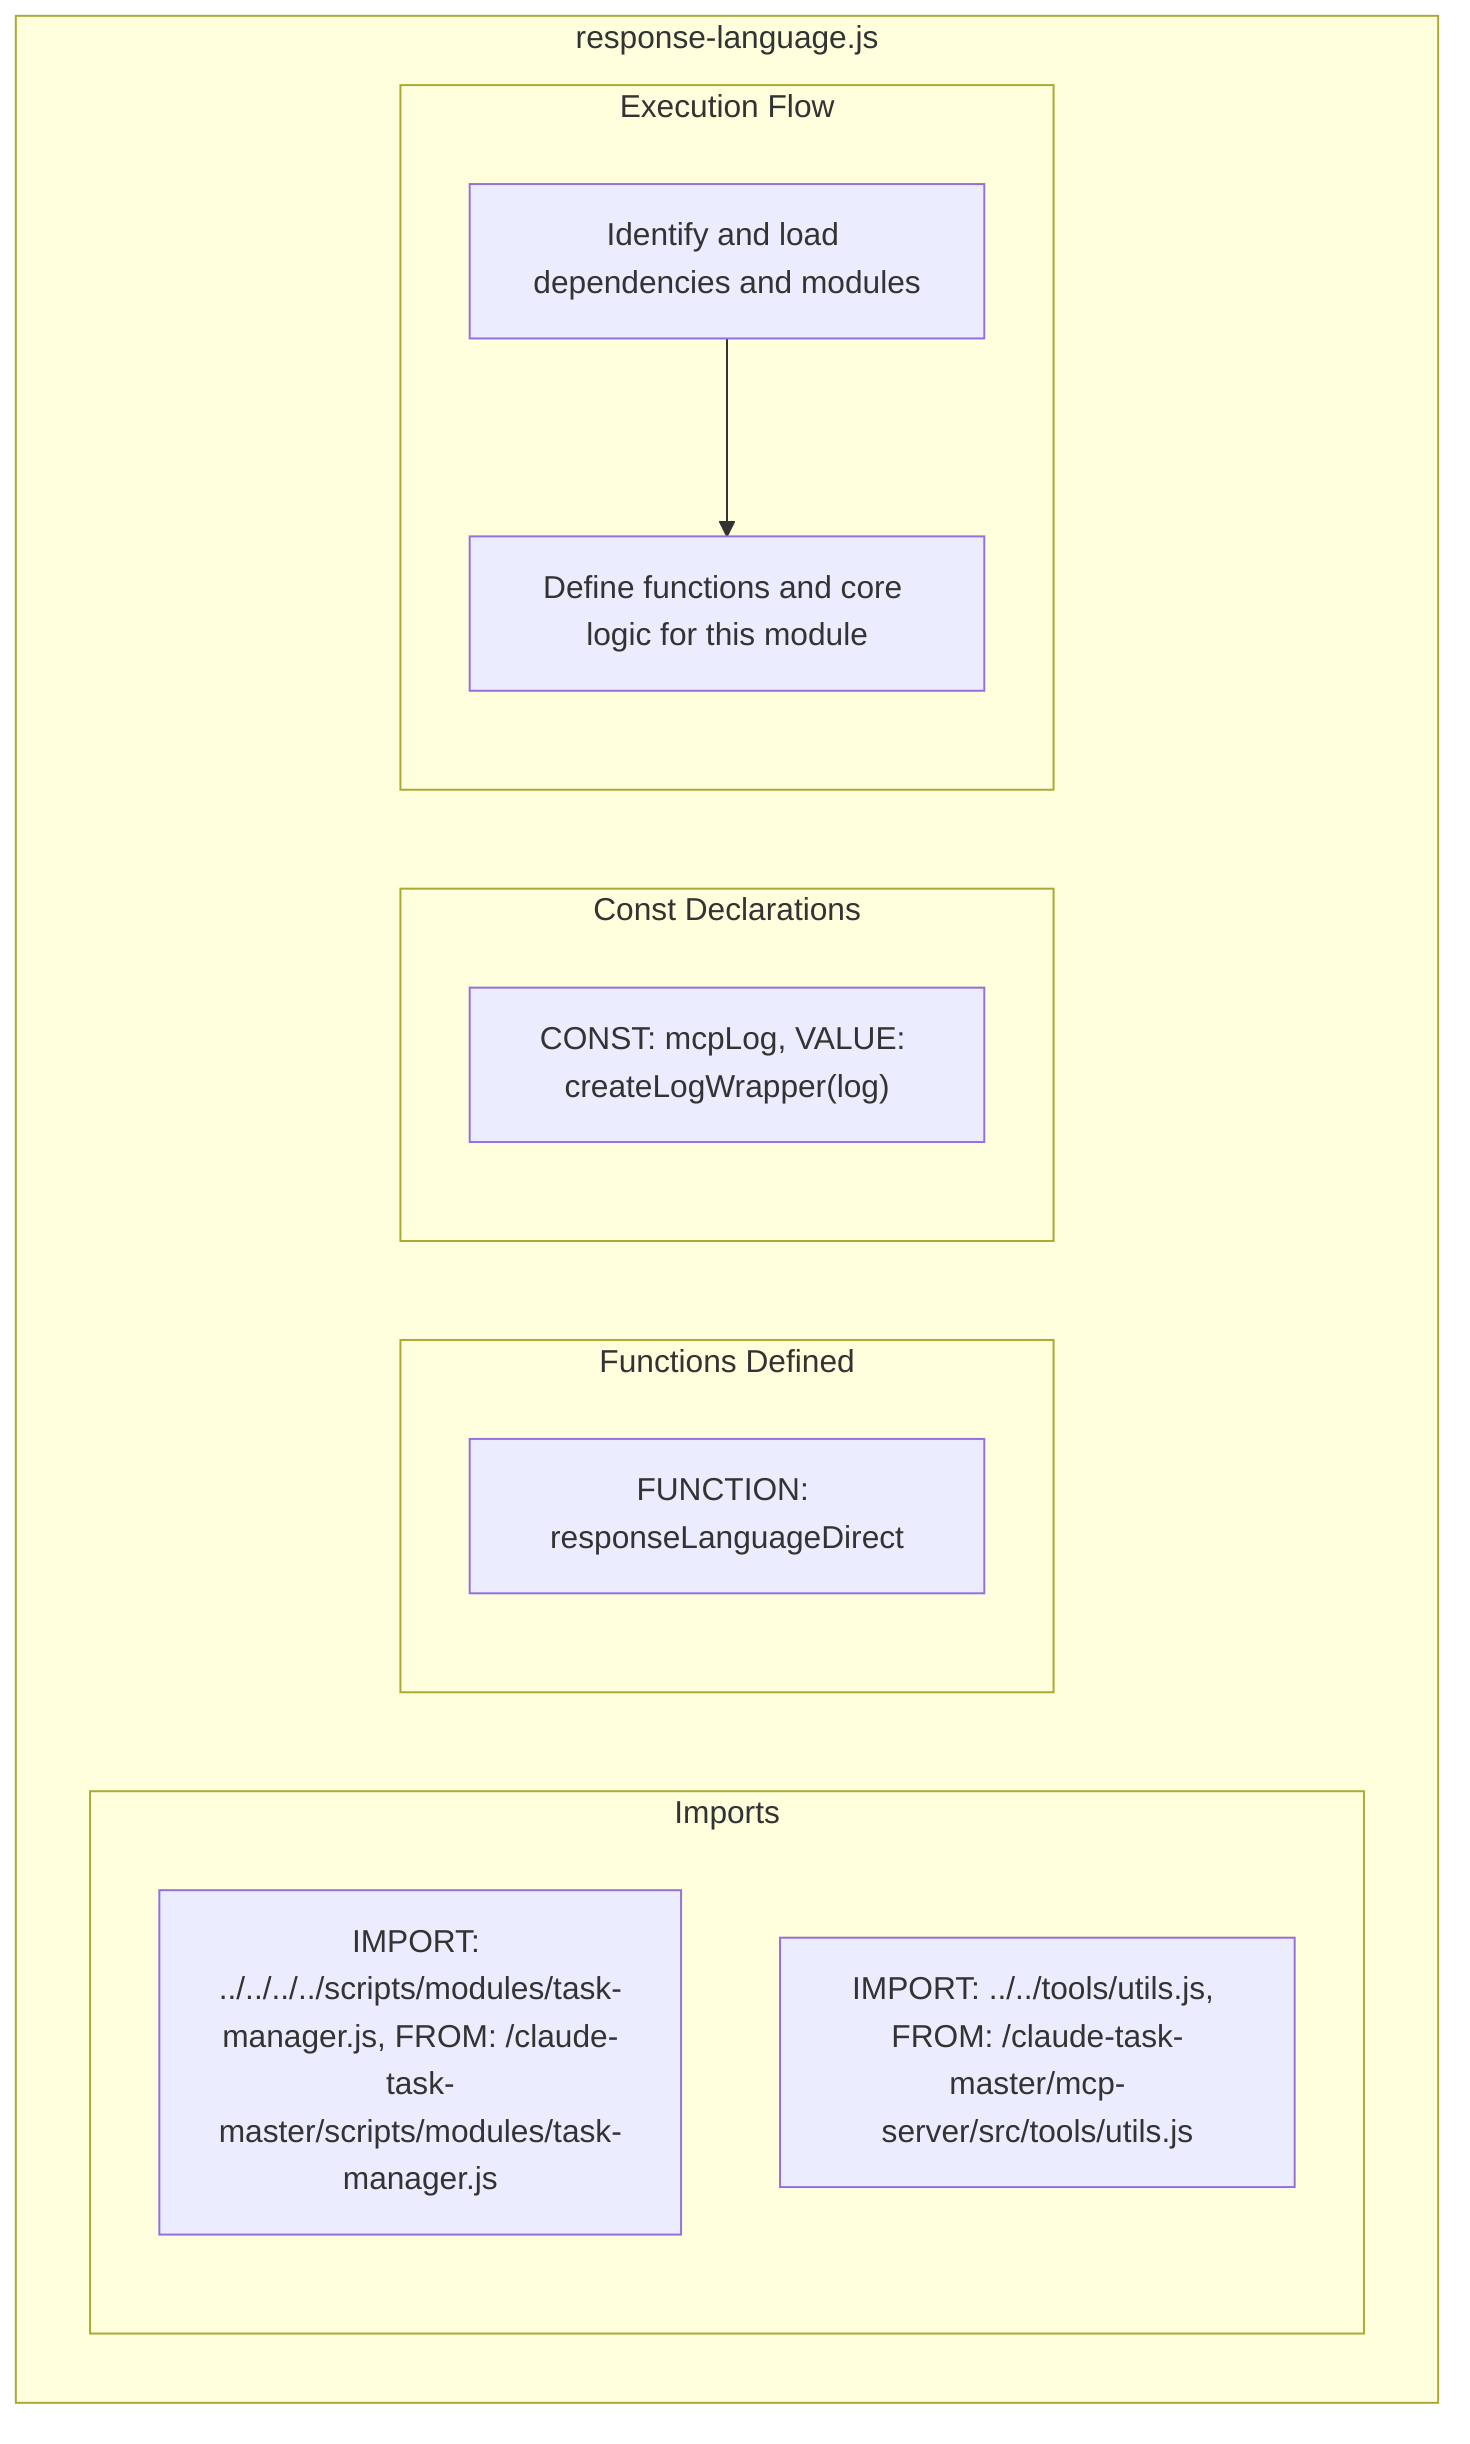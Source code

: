 flowchart TB
    subgraph Imports["Imports"]
        I1["IMPORT: ../../../../scripts/modules/task-manager.js, FROM: /claude-task-master/scripts/modules/task-manager.js"]
        I2["IMPORT: ../../tools/utils.js, FROM: /claude-task-master/mcp-server/src/tools/utils.js"]
    end
    subgraph FunctionsDefined["Functions Defined"]
        FU1["FUNCTION: responseLanguageDirect"]
    end
    subgraph Constants["Const Declarations"]
        C1["CONST: mcpLog, VALUE: createLogWrapper(log)"]
    end
    subgraph ExecutionFlow["Execution Flow"]
        FL1["Identify and load dependencies and modules"]
        FL2["Define functions and core logic for this module"]
    end
    subgraph FileName["response-language.js"]
        Imports
        FunctionsDefined
        Constants
        ExecutionFlow
    end
    FL1 --> FL2